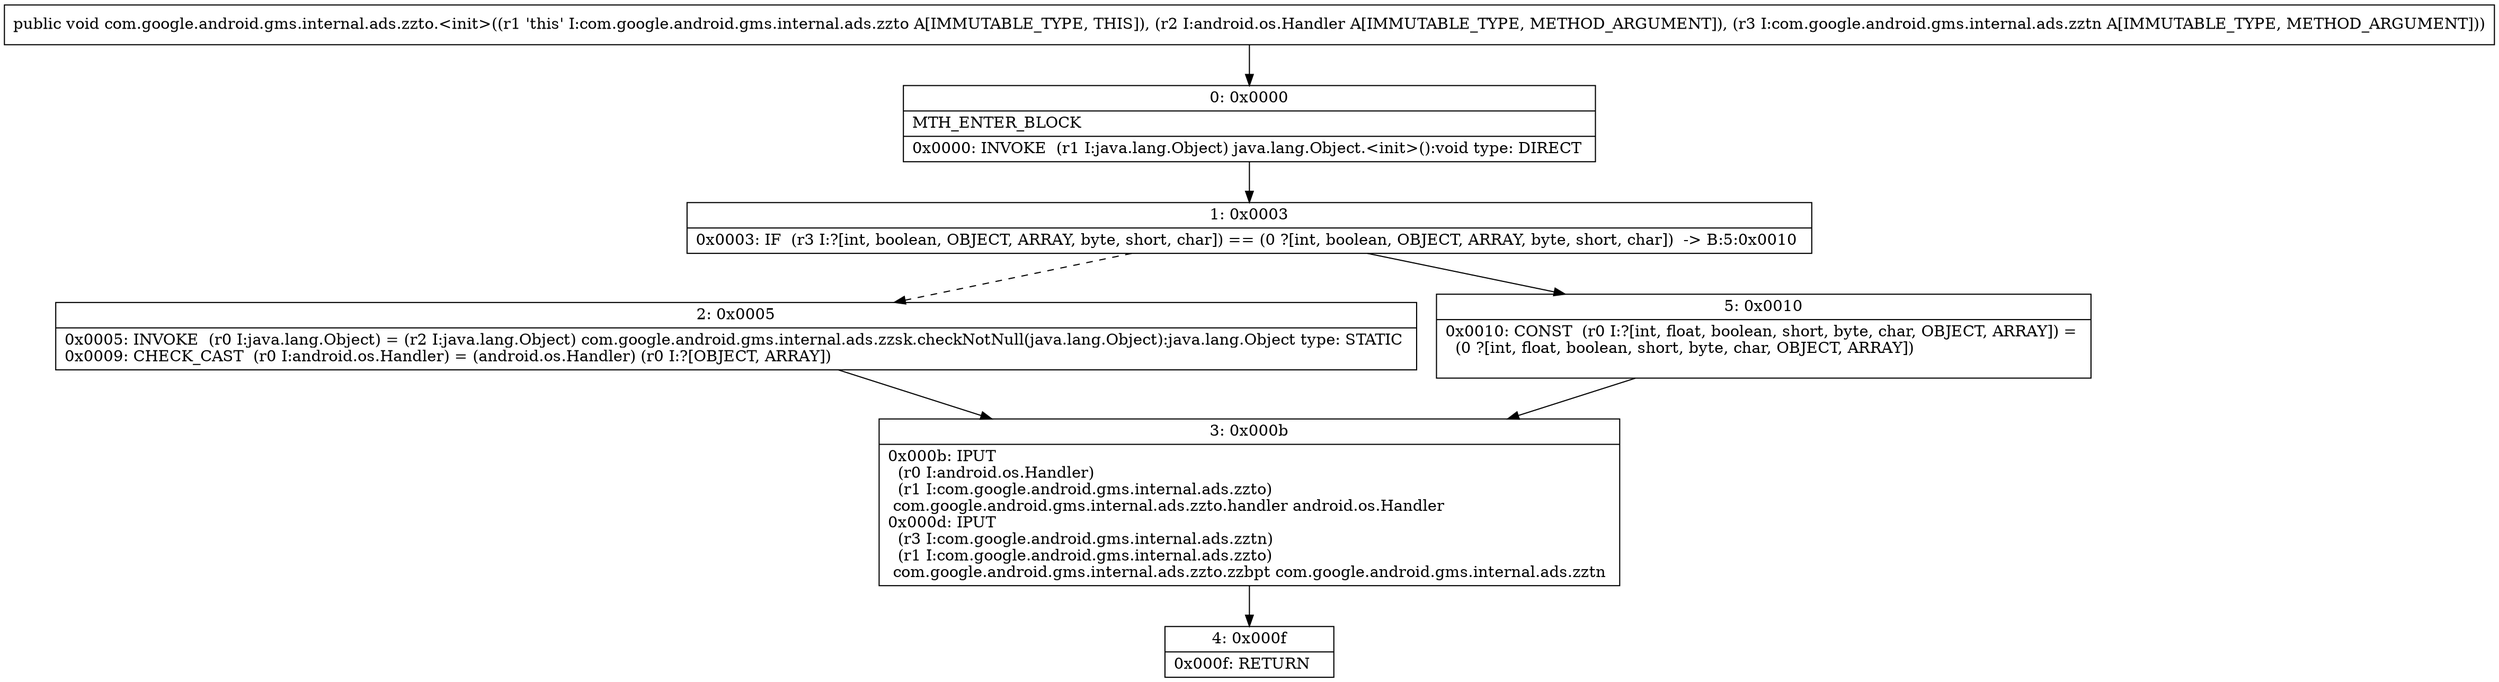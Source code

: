digraph "CFG forcom.google.android.gms.internal.ads.zzto.\<init\>(Landroid\/os\/Handler;Lcom\/google\/android\/gms\/internal\/ads\/zztn;)V" {
Node_0 [shape=record,label="{0\:\ 0x0000|MTH_ENTER_BLOCK\l|0x0000: INVOKE  (r1 I:java.lang.Object) java.lang.Object.\<init\>():void type: DIRECT \l}"];
Node_1 [shape=record,label="{1\:\ 0x0003|0x0003: IF  (r3 I:?[int, boolean, OBJECT, ARRAY, byte, short, char]) == (0 ?[int, boolean, OBJECT, ARRAY, byte, short, char])  \-\> B:5:0x0010 \l}"];
Node_2 [shape=record,label="{2\:\ 0x0005|0x0005: INVOKE  (r0 I:java.lang.Object) = (r2 I:java.lang.Object) com.google.android.gms.internal.ads.zzsk.checkNotNull(java.lang.Object):java.lang.Object type: STATIC \l0x0009: CHECK_CAST  (r0 I:android.os.Handler) = (android.os.Handler) (r0 I:?[OBJECT, ARRAY]) \l}"];
Node_3 [shape=record,label="{3\:\ 0x000b|0x000b: IPUT  \l  (r0 I:android.os.Handler)\l  (r1 I:com.google.android.gms.internal.ads.zzto)\l com.google.android.gms.internal.ads.zzto.handler android.os.Handler \l0x000d: IPUT  \l  (r3 I:com.google.android.gms.internal.ads.zztn)\l  (r1 I:com.google.android.gms.internal.ads.zzto)\l com.google.android.gms.internal.ads.zzto.zzbpt com.google.android.gms.internal.ads.zztn \l}"];
Node_4 [shape=record,label="{4\:\ 0x000f|0x000f: RETURN   \l}"];
Node_5 [shape=record,label="{5\:\ 0x0010|0x0010: CONST  (r0 I:?[int, float, boolean, short, byte, char, OBJECT, ARRAY]) = \l  (0 ?[int, float, boolean, short, byte, char, OBJECT, ARRAY])\l \l}"];
MethodNode[shape=record,label="{public void com.google.android.gms.internal.ads.zzto.\<init\>((r1 'this' I:com.google.android.gms.internal.ads.zzto A[IMMUTABLE_TYPE, THIS]), (r2 I:android.os.Handler A[IMMUTABLE_TYPE, METHOD_ARGUMENT]), (r3 I:com.google.android.gms.internal.ads.zztn A[IMMUTABLE_TYPE, METHOD_ARGUMENT])) }"];
MethodNode -> Node_0;
Node_0 -> Node_1;
Node_1 -> Node_2[style=dashed];
Node_1 -> Node_5;
Node_2 -> Node_3;
Node_3 -> Node_4;
Node_5 -> Node_3;
}

